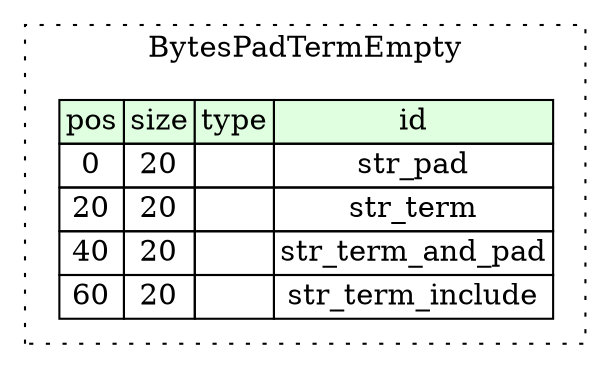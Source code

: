 digraph {
	rankdir=LR;
	node [shape=plaintext];
	subgraph cluster__bytes_pad_term_empty {
		label="BytesPadTermEmpty";
		graph[style=dotted];

		bytes_pad_term_empty__seq [label=<<TABLE BORDER="0" CELLBORDER="1" CELLSPACING="0">
			<TR><TD BGCOLOR="#E0FFE0">pos</TD><TD BGCOLOR="#E0FFE0">size</TD><TD BGCOLOR="#E0FFE0">type</TD><TD BGCOLOR="#E0FFE0">id</TD></TR>
			<TR><TD PORT="str_pad_pos">0</TD><TD PORT="str_pad_size">20</TD><TD></TD><TD PORT="str_pad_type">str_pad</TD></TR>
			<TR><TD PORT="str_term_pos">20</TD><TD PORT="str_term_size">20</TD><TD></TD><TD PORT="str_term_type">str_term</TD></TR>
			<TR><TD PORT="str_term_and_pad_pos">40</TD><TD PORT="str_term_and_pad_size">20</TD><TD></TD><TD PORT="str_term_and_pad_type">str_term_and_pad</TD></TR>
			<TR><TD PORT="str_term_include_pos">60</TD><TD PORT="str_term_include_size">20</TD><TD></TD><TD PORT="str_term_include_type">str_term_include</TD></TR>
		</TABLE>>];
	}
}

